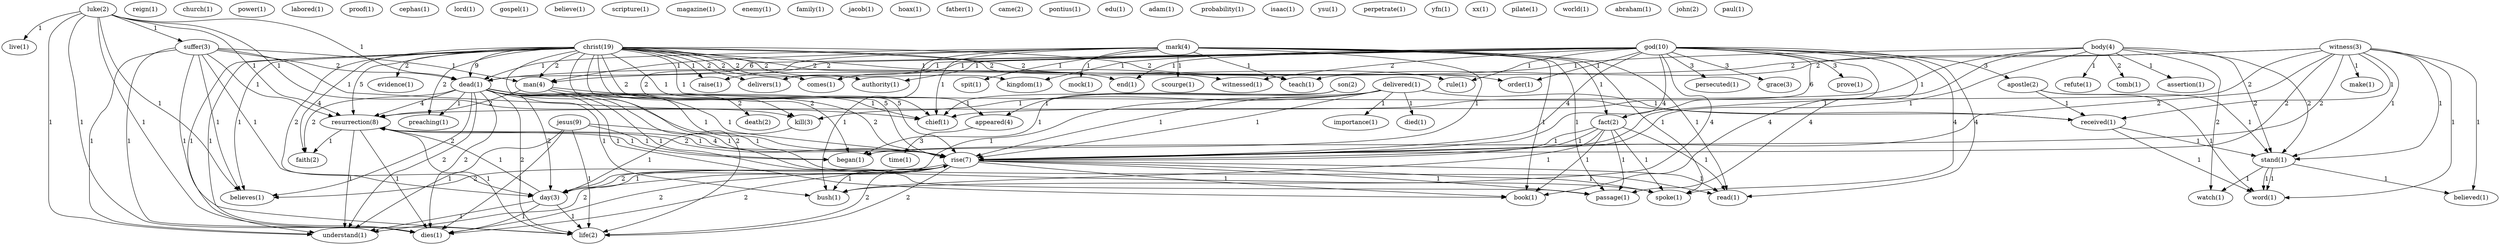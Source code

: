 digraph G {
  luke [ label="luke(2)" ];
  live [ label="live(1)" ];
  suffer [ label="suffer(3)" ];
  kill [ label="kill(3)" ];
  dead [ label="dead(1)" ];
  believes [ label="believes(1)" ];
  resurrection [ label="resurrection(8)" ];
  understand [ label="understand(1)" ];
  dies [ label="dies(1)" ];
  life [ label="life(2)" ];
  reign [ label="reign(1)" ];
  church [ label="church(1)" ];
  delivered [ label="delivered(1)" ];
  importance [ label="importance(1)" ];
  died [ label="died(1)" ];
  rise [ label="rise(1)" ];
  appeared [ label="appeared(4)" ];
  day [ label="day(3)" ];
  received [ label="received(1)" ];
  rise [ label="rise(7)" ];
  power [ label="power(1)" ];
  labored [ label="labored(1)" ];
  proof [ label="proof(1)" ];
  man [ label="man(4)" ];
  chief [ label="chief(1)" ];
  cephas [ label="cephas(1)" ];
  body [ label="body(4)" ];
  refute [ label="refute(1)" ];
  tomb [ label="tomb(1)" ];
  stand [ label="stand(1)" ];
  assertion [ label="assertion(1)" ];
  watch [ label="watch(1)" ];
  stand [ label="stand(1)" ];
  lord [ label="lord(1)" ];
  gospel [ label="gospel(1)" ];
  believe [ label="believe(1)" ];
  god [ label="god(10)" ];
  prove [ label="prove(1)" ];
  fact [ label="fact(2)" ];
  persecuted [ label="persecuted(1)" ];
  grace [ label="grace(3)" ];
  authority [ label="authority(1)" ];
  raise [ label="raise(1)" ];
  delivers [ label="delivers(1)" ];
  book [ label="book(1)" ];
  comes [ label="comes(1)" ];
  kingdom [ label="kingdom(1)" ];
  end [ label="end(1)" ];
  bush [ label="bush(1)" ];
  passage [ label="passage(1)" ];
  witnessed [ label="witnessed(1)" ];
  spoke [ label="spoke(1)" ];
  apostle [ label="apostle(2)" ];
  read [ label="read(1)" ];
  rule [ label="rule(1)" ];
  order [ label="order(1)" ];
  scripture [ label="scripture(1)" ];
  mark [ label="mark(4)" ];
  spit [ label="spit(1)" ];
  mock [ label="mock(1)" ];
  teach [ label="teach(1)" ];
  scourge [ label="scourge(1)" ];
  began [ label="began(1)" ];
  magazine [ label="magazine(1)" ];
  enemy [ label="enemy(1)" ];
  witness [ label="witness(3)" ];
  believed [ label="believed(1)" ];
  make [ label="make(1)" ];
  word [ label="word(1)" ];
  family [ label="family(1)" ];
  jacob [ label="jacob(1)" ];
  hoax [ label="hoax(1)" ];
  father [ label="father(1)" ];
  christ [ label="christ(19)" ];
  evidence [ label="evidence(1)" ];
  preaching [ label="preaching(1)" ];
  faith [ label="faith(2)" ];
  came [ label="came(2)" ];
  pontius [ label="pontius(1)" ];
  edu [ label="edu(1)" ];
  son [ label="son(2)" ];
  time [ label="time(1)" ];
  adam [ label="adam(1)" ];
  probability [ label="probability(1)" ];
  isaac [ label="isaac(1)" ];
  ysu [ label="ysu(1)" ];
  perpetrate [ label="perpetrate(1)" ];
  yfn [ label="yfn(1)" ];
  death [ label="death(2)" ];
  xx [ label="xx(1)" ];
  pilate [ label="pilate(1)" ];
  jesus [ label="jesus(9)" ];
  world [ label="world(1)" ];
  abraham [ label="abraham(1)" ];
  john [ label="john(2)" ];
  paul [ label="paul(1)" ];
  luke -> live [ label="1" ];
  luke -> suffer [ label="1" ];
  luke -> kill [ label="1" ];
  luke -> dead [ label="1" ];
  luke -> believes [ label="1" ];
  luke -> resurrection [ label="1" ];
  luke -> understand [ label="1" ];
  luke -> dies [ label="1" ];
  luke -> life [ label="1" ];
  delivered -> importance [ label="1" ];
  delivered -> died [ label="1" ];
  delivered -> kill [ label="1" ];
  delivered -> rise [ label="1" ];
  delivered -> appeared [ label="1" ];
  delivered -> day [ label="1" ];
  delivered -> received [ label="1" ];
  delivered -> rise [ label="1" ];
  suffer -> dead [ label="2" ];
  suffer -> believes [ label="1" ];
  suffer -> man [ label="1" ];
  suffer -> day [ label="1" ];
  suffer -> chief [ label="1" ];
  suffer -> resurrection [ label="1" ];
  suffer -> understand [ label="1" ];
  suffer -> dies [ label="1" ];
  suffer -> life [ label="1" ];
  body -> refute [ label="1" ];
  body -> dead [ label="1" ];
  body -> rise [ label="1" ];
  body -> tomb [ label="2" ];
  body -> stand [ label="2" ];
  body -> assertion [ label="1" ];
  body -> watch [ label="2" ];
  body -> stand [ label="2" ];
  body -> resurrection [ label="1" ];
  body -> rise [ label="1" ];
  god -> prove [ label="3" ];
  god -> fact [ label="6" ];
  god -> persecuted [ label="3" ];
  god -> dead [ label="6" ];
  god -> rise [ label="4" ];
  god -> grace [ label="3" ];
  god -> authority [ label="1" ];
  god -> raise [ label="2" ];
  god -> delivers [ label="1" ];
  god -> book [ label="4" ];
  god -> comes [ label="1" ];
  god -> kingdom [ label="1" ];
  god -> end [ label="1" ];
  god -> bush [ label="4" ];
  god -> passage [ label="4" ];
  god -> witnessed [ label="2" ];
  god -> spoke [ label="4" ];
  god -> apostle [ label="3" ];
  god -> read [ label="4" ];
  god -> rule [ label="1" ];
  god -> order [ label="1" ];
  god -> rise [ label="4" ];
  mark -> spit [ label="1" ];
  mark -> mock [ label="1" ];
  mark -> fact [ label="1" ];
  mark -> kill [ label="2" ];
  mark -> teach [ label="1" ];
  mark -> dead [ label="1" ];
  mark -> book [ label="1" ];
  mark -> bush [ label="1" ];
  mark -> man [ label="1" ];
  mark -> passage [ label="1" ];
  mark -> chief [ label="1" ];
  mark -> scourge [ label="1" ];
  mark -> spoke [ label="1" ];
  mark -> read [ label="1" ];
  mark -> began [ label="1" ];
  witness -> teach [ label="2" ];
  witness -> rise [ label="2" ];
  witness -> stand [ label="1" ];
  witness -> believed [ label="1" ];
  witness -> make [ label="1" ];
  witness -> man [ label="2" ];
  witness -> chief [ label="2" ];
  witness -> received [ label="1" ];
  witness -> stand [ label="1" ];
  witness -> rise [ label="2" ];
  witness -> began [ label="2" ];
  witness -> word [ label="1" ];
  fact -> rise [ label="1" ];
  fact -> book [ label="1" ];
  fact -> bush [ label="1" ];
  fact -> passage [ label="1" ];
  fact -> spoke [ label="1" ];
  fact -> read [ label="1" ];
  fact -> rise [ label="1" ];
  kill -> day [ label="1" ];
  christ -> teach [ label="2" ];
  christ -> dead [ label="9" ];
  christ -> rise [ label="5" ];
  christ -> evidence [ label="2" ];
  christ -> authority [ label="2" ];
  christ -> raise [ label="1" ];
  christ -> delivers [ label="2" ];
  christ -> appeared [ label="1" ];
  christ -> believes [ label="1" ];
  christ -> comes [ label="2" ];
  christ -> kingdom [ label="2" ];
  christ -> end [ label="2" ];
  christ -> man [ label="2" ];
  christ -> day [ label="2" ];
  christ -> chief [ label="2" ];
  christ -> witnessed [ label="1" ];
  christ -> preaching [ label="2" ];
  christ -> received [ label="1" ];
  christ -> resurrection [ label="5" ];
  christ -> faith [ label="4" ];
  christ -> rule [ label="2" ];
  christ -> understand [ label="1" ];
  christ -> order [ label="2" ];
  christ -> rise [ label="5" ];
  christ -> dies [ label="1" ];
  christ -> began [ label="2" ];
  christ -> life [ label="2" ];
  dead -> rise [ label="1" ];
  dead -> book [ label="1" ];
  dead -> believes [ label="2" ];
  dead -> bush [ label="1" ];
  dead -> passage [ label="1" ];
  dead -> day [ label="2" ];
  dead -> preaching [ label="1" ];
  dead -> spoke [ label="1" ];
  dead -> resurrection [ label="4" ];
  dead -> read [ label="1" ];
  dead -> faith [ label="2" ];
  dead -> understand [ label="2" ];
  dead -> rise [ label="1" ];
  dead -> dies [ label="2" ];
  dead -> life [ label="2" ];
  rise -> book [ label="1" ];
  rise -> believes [ label="2" ];
  rise -> bush [ label="1" ];
  rise -> passage [ label="1" ];
  rise -> day [ label="2" ];
  rise -> spoke [ label="1" ];
  rise -> resurrection [ label="2" ];
  rise -> read [ label="1" ];
  rise -> understand [ label="2" ];
  rise -> dies [ label="2" ];
  rise -> life [ label="2" ];
  stand -> believed [ label="1" ];
  stand -> watch [ label="1" ];
  stand -> word [ label="1" ];
  son -> chief [ label="1" ];
  son -> began [ label="1" ];
  appeared -> time [ label="3" ];
  man -> chief [ label="1" ];
  man -> resurrection [ label="2" ];
  man -> death [ label="2" ];
  man -> rise [ label="2" ];
  day -> resurrection [ label="1" ];
  day -> understand [ label="1" ];
  day -> rise [ label="1" ];
  day -> dies [ label="1" ];
  day -> life [ label="1" ];
  apostle -> received [ label="1" ];
  apostle -> stand [ label="1" ];
  apostle -> word [ label="1" ];
  received -> stand [ label="1" ];
  received -> word [ label="1" ];
  stand -> word [ label="1" ];
  resurrection -> faith [ label="1" ];
  resurrection -> understand [ label="1" ];
  resurrection -> rise [ label="1" ];
  resurrection -> dies [ label="1" ];
  resurrection -> began [ label="1" ];
  resurrection -> life [ label="1" ];
  jesus -> understand [ label="1" ];
  jesus -> rise [ label="4" ];
  jesus -> dies [ label="1" ];
  jesus -> began [ label="1" ];
  jesus -> life [ label="1" ];
  rise -> dies [ label="2" ];
  rise -> life [ label="2" ];
}
